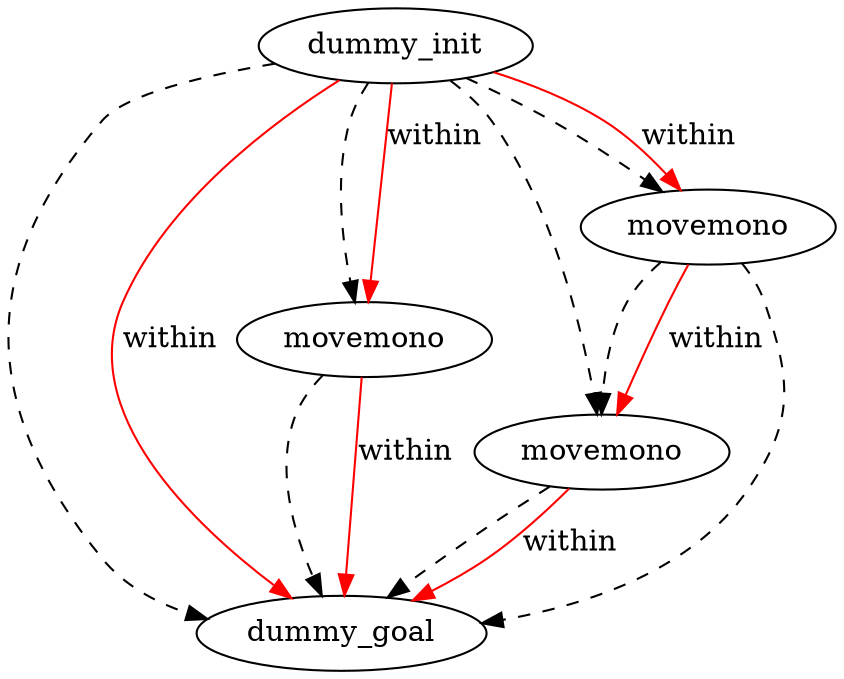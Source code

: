 digraph {
	"9d3f5742-89dc-f6fc-9982-569606bdff2a" [label=dummy_init]
	"98118ba1-2386-ac6a-8aa6-97daa5eca282" [label=dummy_goal]
	"fb66c496-5168-b5f6-d22a-7c411a83f57e" [label=movemono]
	"d2771a51-a633-be98-1131-dac82fcdedbd" [label=movemono]
	"143956ce-7155-12d2-4c6e-fab47f0a8134" [label=movemono]
	"d2771a51-a633-be98-1131-dac82fcdedbd" -> "98118ba1-2386-ac6a-8aa6-97daa5eca282" [color=black style=dashed]
	"fb66c496-5168-b5f6-d22a-7c411a83f57e" -> "98118ba1-2386-ac6a-8aa6-97daa5eca282" [color=black style=dashed]
	"9d3f5742-89dc-f6fc-9982-569606bdff2a" -> "98118ba1-2386-ac6a-8aa6-97daa5eca282" [color=black style=dashed]
	"9d3f5742-89dc-f6fc-9982-569606bdff2a" -> "d2771a51-a633-be98-1131-dac82fcdedbd" [color=black style=dashed]
	"9d3f5742-89dc-f6fc-9982-569606bdff2a" -> "fb66c496-5168-b5f6-d22a-7c411a83f57e" [color=black style=dashed]
	"9d3f5742-89dc-f6fc-9982-569606bdff2a" -> "143956ce-7155-12d2-4c6e-fab47f0a8134" [color=black style=dashed]
	"143956ce-7155-12d2-4c6e-fab47f0a8134" -> "d2771a51-a633-be98-1131-dac82fcdedbd" [color=black style=dashed]
	"143956ce-7155-12d2-4c6e-fab47f0a8134" -> "98118ba1-2386-ac6a-8aa6-97daa5eca282" [color=black style=dashed]
	"fb66c496-5168-b5f6-d22a-7c411a83f57e" -> "98118ba1-2386-ac6a-8aa6-97daa5eca282" [label=within color=red]
	"9d3f5742-89dc-f6fc-9982-569606bdff2a" -> "fb66c496-5168-b5f6-d22a-7c411a83f57e" [label=within color=red]
	"d2771a51-a633-be98-1131-dac82fcdedbd" -> "98118ba1-2386-ac6a-8aa6-97daa5eca282" [label=within color=red]
	"143956ce-7155-12d2-4c6e-fab47f0a8134" -> "d2771a51-a633-be98-1131-dac82fcdedbd" [label=within color=red]
	"9d3f5742-89dc-f6fc-9982-569606bdff2a" -> "143956ce-7155-12d2-4c6e-fab47f0a8134" [label=within color=red]
	"9d3f5742-89dc-f6fc-9982-569606bdff2a" -> "98118ba1-2386-ac6a-8aa6-97daa5eca282" [label=within color=red]
}
